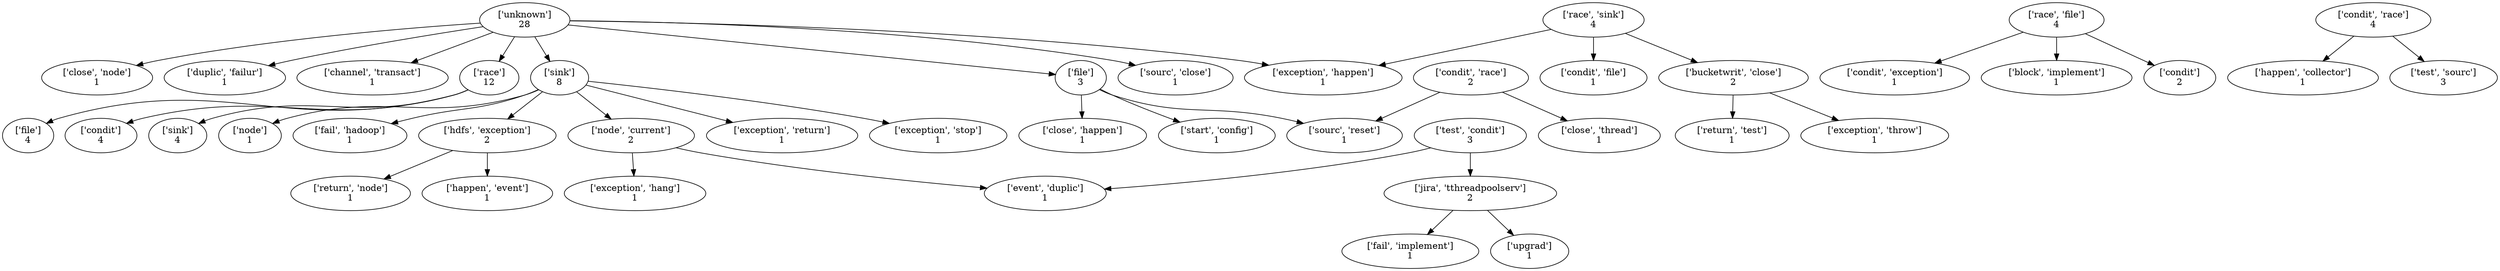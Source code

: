 strict digraph  {
	"['unknown']
28" -> "['race']
12";
	"['unknown']
28" -> "['sink']
8";
	"['unknown']
28" -> "['exception', 'happen']
1";
	"['unknown']
28" -> "['file']
3";
	"['unknown']
28" -> "['sourc', 'close']
1";
	"['unknown']
28" -> "['close', 'node']
1";
	"['unknown']
28" -> "['duplic', 'failur']
1";
	"['unknown']
28" -> "['channel', 'transact']
1";
	"['race']
12" -> "['sink']
4";
	"['race']
12" -> "['file']
4";
	"['race']
12" -> "['condit']
4";
	"['sink']
8" -> "['hdfs', 'exception']
2";
	"['sink']
8" -> "['node', 'current']
2";
	"['sink']
8" -> "['exception', 'return']
1";
	"['sink']
8" -> "['exception', 'stop']
1";
	"['sink']
8" -> "['node']
1";
	"['sink']
8" -> "['fail', 'hadoop']
1";
	"['file']
3" -> "['close', 'happen']
1";
	"['file']
3" -> "['sourc', 'reset']
1";
	"['file']
3" -> "['start', 'config']
1";
	"['hdfs', 'exception']
2" -> "['happen', 'event']
1";
	"['hdfs', 'exception']
2" -> "['return', 'node']
1";
	"['node', 'current']
2" -> "['exception', 'hang']
1";
	"['node', 'current']
2" -> "['event', 'duplic']
1";
	"['race', 'sink']
4" -> "['exception', 'happen']
1";
	"['race', 'sink']
4" -> "['condit', 'file']
1";
	"['race', 'sink']
4" -> "['bucketwrit', 'close']
2";
	"['bucketwrit', 'close']
2" -> "['return', 'test']
1";
	"['bucketwrit', 'close']
2" -> "['exception', 'throw']
1";
	"['race', 'file']
4" -> "['condit', 'exception']
1";
	"['race', 'file']
4" -> "['block', 'implement']
1";
	"['race', 'file']
4" -> "['condit']
2";
	"['condit', 'race']
4" -> "['happen', 'collector']
1";
	"['condit', 'race']
4" -> "['test', 'sourc']
3";
	"['condit', 'race']
2" -> "['sourc', 'reset']
1";
	"['condit', 'race']
2" -> "['close', 'thread']
1";
	"['test', 'condit']
3" -> "['event', 'duplic']
1";
	"['test', 'condit']
3" -> "['jira', 'tthreadpoolserv']
2";
	"['jira', 'tthreadpoolserv']
2" -> "['fail', 'implement']
1";
	"['jira', 'tthreadpoolserv']
2" -> "['upgrad']
1";
}
